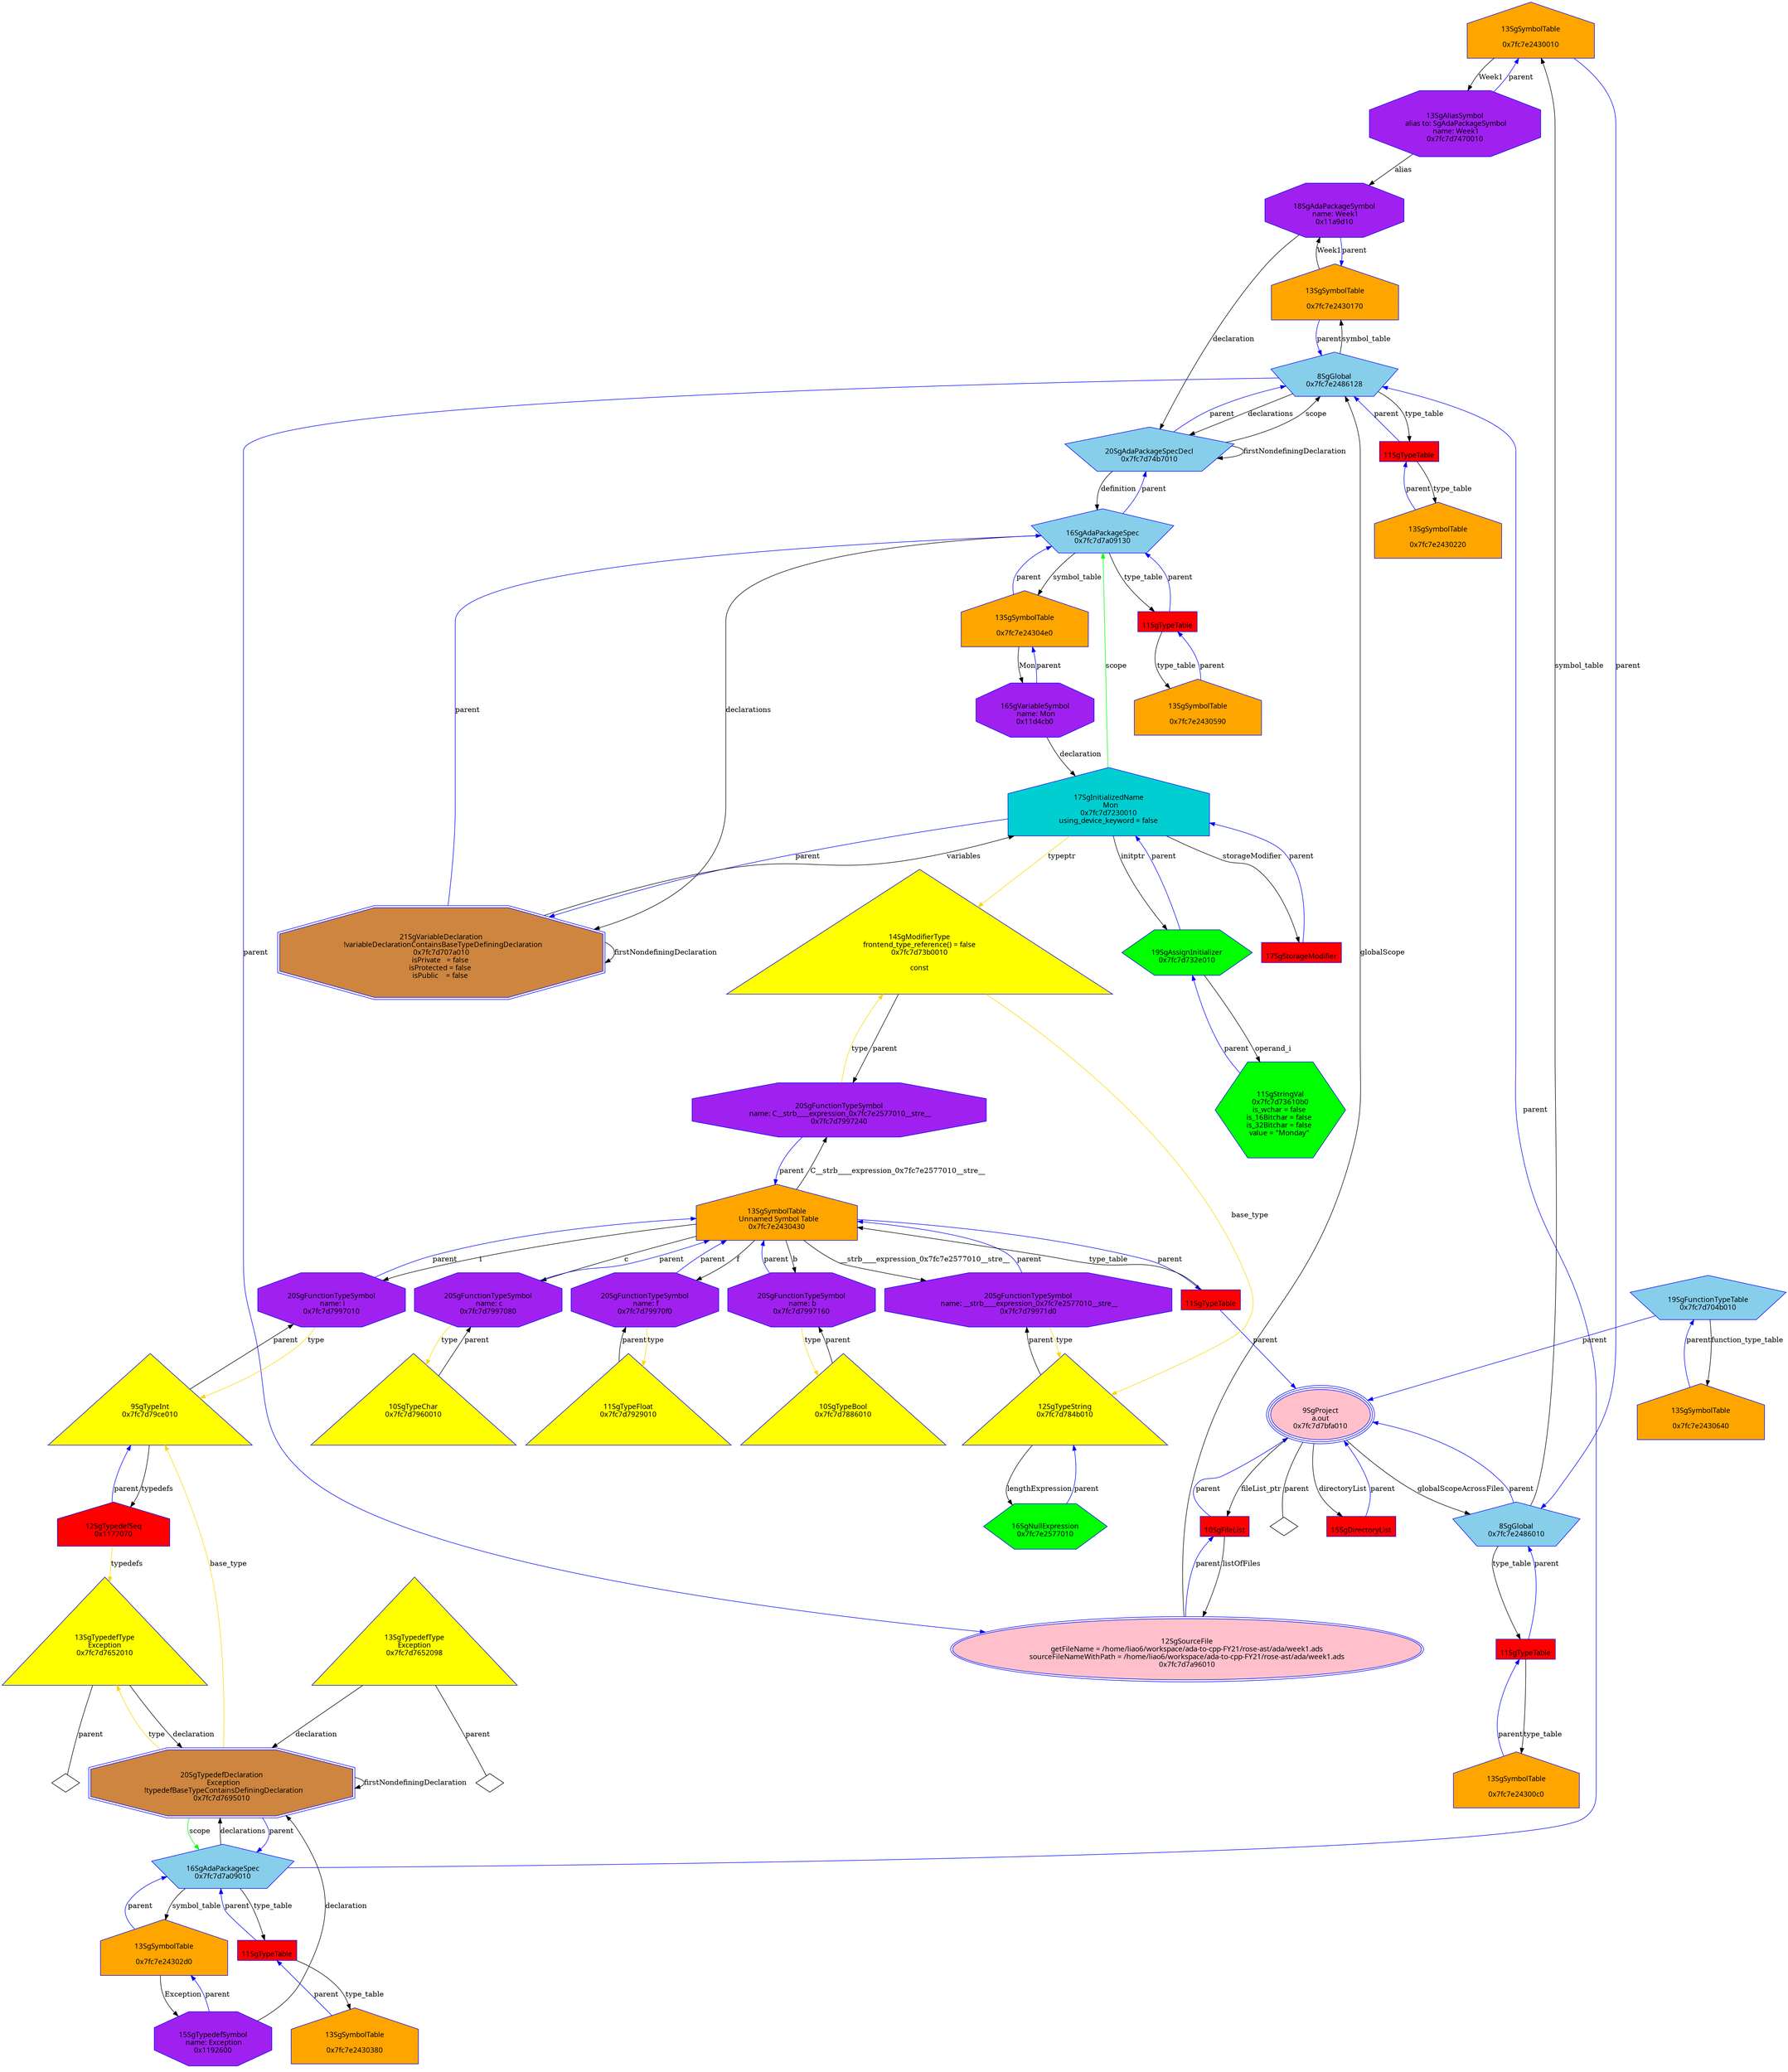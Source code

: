 digraph "Gweek1.ads.dot" {
"0x7fc7e2430010"[label="\n13SgSymbolTable\n  \n  0x7fc7e2430010  " shape=house,regular=0,URL="\N",tooltip="more info at \N",sides=5,peripheries=1,color="blue",fillcolor=orange,fontname="7x13bold",fontcolor=black,style=filled];
"0x7fc7e2430010" -> "0x7fc7d7470010"[label="Week1" dir=forward ];
"0x7fc7e2430010" -> "0x7fc7e2486010"[label="parent" color="blue" dir=forward ];
"0x7fc7e24300c0"[label="\n13SgSymbolTable\n  \n  0x7fc7e24300c0  " shape=house,regular=0,URL="\N",tooltip="more info at \N",sides=5,peripheries=1,color="blue",fillcolor=orange,fontname="7x13bold",fontcolor=black,style=filled];
"0x7fc7e24300c0" -> "0x10d49c0"[label="parent" color="blue" dir=forward ];
"0x7fc7e2430170"[label="\n13SgSymbolTable\n  \n  0x7fc7e2430170  " shape=house,regular=0,URL="\N",tooltip="more info at \N",sides=5,peripheries=1,color="blue",fillcolor=orange,fontname="7x13bold",fontcolor=black,style=filled];
"0x7fc7e2430170" -> "0x11a9d10"[label="Week1" dir=forward ];
"0x7fc7e2430170" -> "0x7fc7e2486128"[label="parent" color="blue" dir=forward ];
"0x7fc7e2430220"[label="\n13SgSymbolTable\n  \n  0x7fc7e2430220  " shape=house,regular=0,URL="\N",tooltip="more info at \N",sides=5,peripheries=1,color="blue",fillcolor=orange,fontname="7x13bold",fontcolor=black,style=filled];
"0x7fc7e2430220" -> "0x10d49e8"[label="parent" color="blue" dir=forward ];
"0x7fc7e24302d0"[label="\n13SgSymbolTable\n  \n  0x7fc7e24302d0  " shape=house,regular=0,URL="\N",tooltip="more info at \N",sides=5,peripheries=1,color="blue",fillcolor=orange,fontname="7x13bold",fontcolor=black,style=filled];
"0x7fc7e24302d0" -> "0x1192600"[label="Exception" dir=forward ];
"0x7fc7e24302d0" -> "0x7fc7d7a09010"[label="parent" color="blue" dir=forward ];
"0x7fc7e2430380"[label="\n13SgSymbolTable\n  \n  0x7fc7e2430380  " shape=house,regular=0,URL="\N",tooltip="more info at \N",sides=5,peripheries=1,color="blue",fillcolor=orange,fontname="7x13bold",fontcolor=black,style=filled];
"0x7fc7e2430380" -> "0x10d4a10"[label="parent" color="blue" dir=forward ];
"0x7fc7e2430430"[label="\n13SgSymbolTable\n  Unnamed Symbol Table\n  0x7fc7e2430430  " shape=house,regular=0,URL="\N",tooltip="more info at \N",sides=5,peripheries=1,color="blue",fillcolor=orange,fontname="7x13bold",fontcolor=black,style=filled];
"0x7fc7e2430430" -> "0x7fc7d7997240"[label="C__strb____expression_0x7fc7e2577010__stre__" dir=forward ];
"0x7fc7e2430430" -> "0x7fc7d79971d0"[label="__strb____expression_0x7fc7e2577010__stre__" dir=forward ];
"0x7fc7e2430430" -> "0x7fc7d7997160"[label="b" dir=forward ];
"0x7fc7e2430430" -> "0x7fc7d79970f0"[label="f" dir=forward ];
"0x7fc7e2430430" -> "0x7fc7d7997080"[label="c" dir=forward ];
"0x7fc7e2430430" -> "0x7fc7d7997010"[label="i" dir=forward ];
"0x7fc7e2430430" -> "0x10d4a38"[label="parent" color="blue" dir=forward ];
"0x7fc7e24304e0"[label="\n13SgSymbolTable\n  \n  0x7fc7e24304e0  " shape=house,regular=0,URL="\N",tooltip="more info at \N",sides=5,peripheries=1,color="blue",fillcolor=orange,fontname="7x13bold",fontcolor=black,style=filled];
"0x7fc7e24304e0" -> "0x11d4cb0"[label="Mon" dir=forward ];
"0x7fc7e24304e0" -> "0x7fc7d7a09130"[label="parent" color="blue" dir=forward ];
"0x7fc7e2430590"[label="\n13SgSymbolTable\n  \n  0x7fc7e2430590  " shape=house,regular=0,URL="\N",tooltip="more info at \N",sides=5,peripheries=1,color="blue",fillcolor=orange,fontname="7x13bold",fontcolor=black,style=filled];
"0x7fc7e2430590" -> "0x10d4a60"[label="parent" color="blue" dir=forward ];
"0x7fc7e2430640"[label="\n13SgSymbolTable\n  \n  0x7fc7e2430640  " shape=house,regular=0,URL="\N",tooltip="more info at \N",sides=5,peripheries=1,color="blue",fillcolor=orange,fontname="7x13bold",fontcolor=black,style=filled];
"0x7fc7e2430640" -> "0x7fc7d704b010"[label="parent" color="blue" dir=forward ];
"0x11c1420"[label="\n17SgStorageModifier" shape=polygon,regular=0,URL="\N",tooltip="more info at \N",sides=4,peripheries=1,color="blue",fillcolor=red,fontname="7x13bold",fontcolor=black,style=filled];
"0x11c1420" -> "0x7fc7d7230010"[label="parent" color="blue" dir=forward ];
"0x7fc7d7a96010"[label="\n12SgSourceFile\n  getFileName = /home/liao6/workspace/ada-to-cpp-FY21/rose-ast/ada/week1.ads  \n  sourceFileNameWithPath = /home/liao6/workspace/ada-to-cpp-FY21/rose-ast/ada/week1.ads  \n  0x7fc7d7a96010  " shape=ellipse,regular=0,URL="\N",tooltip="more info at \N",sides=5,peripheries=2,color="blue",fillcolor=pink,fontname="7x13bold",fontcolor=black,style=filled];
"0x7fc7d7a96010" -> "0x7fc7e2486128"[label="globalScope" dir=forward ];
"0x7fc7d7a96010" -> "0x1099f60"[label="parent" color="blue" dir=forward ];
"0x1099f60"[label="\n10SgFileList" shape=polygon,regular=0,URL="\N",tooltip="more info at \N",sides=4,peripheries=1,color="blue",fillcolor=red,fontname="7x13bold",fontcolor=black,style=filled];
"0x1099f60" -> "0x7fc7d7a96010"[label="listOfFiles" dir=forward ];
"0x1099f60" -> "0x7fc7d7bfa010"[label="parent" color="blue" dir=forward ];
"0x10b9370"[label="\n15SgDirectoryList" shape=polygon,regular=0,URL="\N",tooltip="more info at \N",sides=4,peripheries=1,color="blue",fillcolor=red,fontname="7x13bold",fontcolor=black,style=filled];
"0x10b9370" -> "0x7fc7d7bfa010"[label="parent" color="blue" dir=forward ];
"0x7fc7d7bfa010"[label="\n9SgProject\n  a.out  \n  0x7fc7d7bfa010  " shape=ellipse,regular=0,URL="\N",tooltip="more info at \N",sides=5,peripheries=3,color="blue",fillcolor=pink,fontname="7x13bold",fontcolor=black,style=filled];
"0x7fc7d7bfa010" -> "0x1099f60"[label="fileList_ptr" dir=forward ];
"0x7fc7d7bfa010" -> "0x10b9370"[label="directoryList" dir=forward ];
"0x7fc7d7bfa010" -> "0x7fc7e2486010"[label="globalScopeAcrossFiles" dir=forward ];
"0x7fc7d7bfa010" -> "0x7fc7d7bfa010__parent__null"[label="parent" dir=none ];
"0x7fc7d7bfa010__parent__null"[label="" shape=diamond ];
"0x1177070"[label="\n12SgTypedefSeq\n  0x1177070  " shape=house,regular=0,URL="\N",tooltip="more info at \N",sides=5,peripheries=1,color="blue",fillcolor=red,fontname="7x13bold",fontcolor=black,style=filled];
"0x1177070" -> "0x7fc7d7652010"[label="typedefs" color="gold1" dir=forward ];
"0x1177070" -> "0x7fc7d79ce010"[label="parent" color="blue" dir=forward ];
"0x10d49c0"[label="\n11SgTypeTable" shape=polygon,regular=0,URL="\N",tooltip="more info at \N",sides=4,peripheries=1,color="blue",fillcolor=red,fontname="7x13bold",fontcolor=black,style=filled];
"0x10d49c0" -> "0x7fc7e24300c0"[label="type_table" dir=forward ];
"0x10d49c0" -> "0x7fc7e2486010"[label="parent" color="blue" dir=forward ];
"0x10d49e8"[label="\n11SgTypeTable" shape=polygon,regular=0,URL="\N",tooltip="more info at \N",sides=4,peripheries=1,color="blue",fillcolor=red,fontname="7x13bold",fontcolor=black,style=filled];
"0x10d49e8" -> "0x7fc7e2430220"[label="type_table" dir=forward ];
"0x10d49e8" -> "0x7fc7e2486128"[label="parent" color="blue" dir=forward ];
"0x10d4a10"[label="\n11SgTypeTable" shape=polygon,regular=0,URL="\N",tooltip="more info at \N",sides=4,peripheries=1,color="blue",fillcolor=red,fontname="7x13bold",fontcolor=black,style=filled];
"0x10d4a10" -> "0x7fc7e2430380"[label="type_table" dir=forward ];
"0x10d4a10" -> "0x7fc7d7a09010"[label="parent" color="blue" dir=forward ];
"0x10d4a38"[label="\n11SgTypeTable" shape=polygon,regular=0,URL="\N",tooltip="more info at \N",sides=4,peripheries=1,color="blue",fillcolor=red,fontname="7x13bold",fontcolor=black,style=filled];
"0x10d4a38" -> "0x7fc7e2430430"[label="type_table" dir=forward ];
"0x10d4a38" -> "0x7fc7d7bfa010"[label="parent" color="blue" dir=forward ];
"0x10d4a60"[label="\n11SgTypeTable" shape=polygon,regular=0,URL="\N",tooltip="more info at \N",sides=4,peripheries=1,color="blue",fillcolor=red,fontname="7x13bold",fontcolor=black,style=filled];
"0x10d4a60" -> "0x7fc7e2430590"[label="type_table" dir=forward ];
"0x10d4a60" -> "0x7fc7d7a09130"[label="parent" color="blue" dir=forward ];
"0x7fc7d7960010"[label="\n10SgTypeChar\n  0x7fc7d7960010  \n   \n   " shape=polygon,regular=0,URL="\N",tooltip="more info at \N",sides=3,peripheries=1,color="blue",fillcolor=yellow,fontname="7x13bold",fontcolor=black,style=filled];
"0x7fc7d7960010" -> "0x7fc7d7997080"[label="parent" dir=forward ];
"0x7fc7d79ce010"[label="\n9SgTypeInt\n  0x7fc7d79ce010  \n   \n   " shape=polygon,regular=0,URL="\N",tooltip="more info at \N",sides=3,peripheries=1,color="blue",fillcolor=yellow,fontname="7x13bold",fontcolor=black,style=filled];
"0x7fc7d79ce010" -> "0x1177070"[label="typedefs" dir=forward ];
"0x7fc7d79ce010" -> "0x7fc7d7997010"[label="parent" dir=forward ];
"0x7fc7d7929010"[label="\n11SgTypeFloat\n  0x7fc7d7929010  \n   \n   " shape=polygon,regular=0,URL="\N",tooltip="more info at \N",sides=3,peripheries=1,color="blue",fillcolor=yellow,fontname="7x13bold",fontcolor=black,style=filled];
"0x7fc7d7929010" -> "0x7fc7d79970f0"[label="parent" dir=forward ];
"0x7fc7d784b010"[label="\n12SgTypeString\n  0x7fc7d784b010  \n   \n   " shape=polygon,regular=0,URL="\N",tooltip="more info at \N",sides=3,peripheries=1,color="blue",fillcolor=yellow,fontname="7x13bold",fontcolor=black,style=filled];
"0x7fc7d784b010" -> "0x7fc7e2577010"[label="lengthExpression" dir=forward ];
"0x7fc7d784b010" -> "0x7fc7d79971d0"[label="parent" dir=forward ];
"0x7fc7d7886010"[label="\n10SgTypeBool\n  0x7fc7d7886010  \n   \n   " shape=polygon,regular=0,URL="\N",tooltip="more info at \N",sides=3,peripheries=1,color="blue",fillcolor=yellow,fontname="7x13bold",fontcolor=black,style=filled];
"0x7fc7d7886010" -> "0x7fc7d7997160"[label="parent" dir=forward ];
"0x7fc7d7652010"[label="\n13SgTypedefType\nException\n  0x7fc7d7652010  \n   \n   " shape=polygon,regular=0,URL="\N",tooltip="more info at \N",sides=3,peripheries=1,color="blue",fillcolor=yellow,fontname="7x13bold",fontcolor=black,style=filled];
"0x7fc7d7652010" -> "0x7fc7d7695010"[label="declaration" dir=forward ];
"0x7fc7d7652010" -> "0x7fc7d7652010__parent__null"[label="parent" dir=none ];
"0x7fc7d7652010__parent__null"[label="" shape=diamond ];
"0x7fc7d7652098"[label="\n13SgTypedefType\nException\n  0x7fc7d7652098  \n   \n   " shape=polygon,regular=0,URL="\N",tooltip="more info at \N",sides=3,peripheries=1,color="blue",fillcolor=yellow,fontname="7x13bold",fontcolor=black,style=filled];
"0x7fc7d7652098" -> "0x7fc7d7695010"[label="declaration" dir=forward ];
"0x7fc7d7652098" -> "0x7fc7d7652098__parent__null"[label="parent" dir=none ];
"0x7fc7d7652098__parent__null"[label="" shape=diamond ];
"0x7fc7d73b0010"[label="\n14SgModifierType\n    frontend_type_reference() = false    \n  0x7fc7d73b0010  \n   \n const \n   " shape=polygon,regular=0,URL="\N",tooltip="more info at \N",sides=3,peripheries=1,color="blue",fillcolor=yellow,fontname="7x13bold",fontcolor=black,style=filled];
"0x7fc7d73b0010" -> "0x7fc7d784b010"[label="base_type" color="gold1" dir=forward ];
"0x7fc7d73b0010" -> "0x7fc7d7997240"[label="parent" dir=forward ];
"0x7fc7e2486010"[label="\n8SgGlobal\n  0x7fc7e2486010  " shape=polygon,regular=0,URL="\N",tooltip="more info at \N",sides=5,peripheries=1,color="blue",fillcolor=skyblue,fontname="7x13bold",fontcolor=black,style=filled];
"0x7fc7e2486010" -> "0x7fc7e2430010"[label="symbol_table" dir=forward ];
"0x7fc7e2486010" -> "0x10d49c0"[label="type_table" dir=forward ];
"0x7fc7e2486010" -> "0x7fc7d7bfa010"[label="parent" color="blue" dir=forward ];
"0x7fc7e2486128"[label="\n8SgGlobal\n  0x7fc7e2486128  " shape=polygon,regular=0,URL="\N",tooltip="more info at \N",sides=5,peripheries=1,color="blue",fillcolor=skyblue,fontname="7x13bold",fontcolor=black,style=filled];
"0x7fc7e2486128" -> "0x7fc7d74b7010"[label="declarations" dir=forward ];
"0x7fc7e2486128" -> "0x7fc7e2430170"[label="symbol_table" dir=forward ];
"0x7fc7e2486128" -> "0x10d49e8"[label="type_table" dir=forward ];
"0x7fc7e2486128" -> "0x7fc7d7a96010"[label="parent" color="blue" dir=forward ];
"0x7fc7d704b010"[label="\n19SgFunctionTypeTable\n  0x7fc7d704b010  " shape=polygon,regular=0,URL="\N",tooltip="more info at \N",sides=5,peripheries=1,color="blue",fillcolor=skyblue,fontname="7x13bold",fontcolor=black,style=filled];
"0x7fc7d704b010" -> "0x7fc7e2430640"[label="function_type_table" dir=forward ];
"0x7fc7d704b010" -> "0x7fc7d7bfa010"[label="parent" color="blue" dir=forward ];
"0x7fc7d7695010"[label="\n20SgTypedefDeclaration\n  Exception\n  !typedefBaseTypeContainsDefiningDeclaration\n  0x7fc7d7695010  " shape=polygon,regular=0,URL="\N",tooltip="more info at \N",sides=8,peripheries=2,color="blue",fillcolor=peru,fontname="7x13bold",fontcolor=black,style=filled];
"0x7fc7d7695010" -> "0x7fc7d79ce010"[label="base_type" color="gold1" dir=forward ];
"0x7fc7d7695010" -> "0x7fc7d7652010"[label="type" color="gold1" dir=forward ];
"0x7fc7d7695010" -> "0x7fc7d7a09010"[label="scope" color="green" dir=forward ];
"0x7fc7d7695010" -> "0x7fc7d7695010"[label="firstNondefiningDeclaration" dir=forward ];
"0x7fc7d7695010" -> "0x7fc7d7a09010"[label="parent" color="blue" dir=forward ];
"0x7fc7d707a010"[label="\n21SgVariableDeclaration\n  !variableDeclarationContainsBaseTypeDefiningDeclaration\n  0x7fc7d707a010  \n isPrivate   = false  \n isProtected = false  \n isPublic    = false  " shape=polygon,regular=0,URL="\N",tooltip="more info at \N",sides=8,peripheries=2,color="blue",fillcolor=peru,fontname="7x13bold",fontcolor=black,style=filled];
"0x7fc7d707a010" -> "0x7fc7d7230010"[label="variables" dir=forward ];
"0x7fc7d707a010" -> "0x7fc7d707a010"[label="firstNondefiningDeclaration" dir=forward ];
"0x7fc7d707a010" -> "0x7fc7d7a09130"[label="parent" color="blue" dir=forward ];
"0x7fc7d7a09010"[label="\n16SgAdaPackageSpec\n  0x7fc7d7a09010  " shape=polygon,regular=0,URL="\N",tooltip="more info at \N",sides=5,peripheries=1,color="blue",fillcolor=skyblue,fontname="7x13bold",fontcolor=black,style=filled];
"0x7fc7d7a09010" -> "0x7fc7d7695010"[label="declarations" dir=forward ];
"0x7fc7d7a09010" -> "0x7fc7e24302d0"[label="symbol_table" dir=forward ];
"0x7fc7d7a09010" -> "0x10d4a10"[label="type_table" dir=forward ];
"0x7fc7d7a09010" -> "0x7fc7e2486128"[label="parent" color="blue" dir=forward ];
"0x7fc7d7a09130"[label="\n16SgAdaPackageSpec\n  0x7fc7d7a09130  " shape=polygon,regular=0,URL="\N",tooltip="more info at \N",sides=5,peripheries=1,color="blue",fillcolor=skyblue,fontname="7x13bold",fontcolor=black,style=filled];
"0x7fc7d7a09130" -> "0x7fc7d707a010"[label="declarations" dir=forward ];
"0x7fc7d7a09130" -> "0x7fc7e24304e0"[label="symbol_table" dir=forward ];
"0x7fc7d7a09130" -> "0x10d4a60"[label="type_table" dir=forward ];
"0x7fc7d7a09130" -> "0x7fc7d74b7010"[label="parent" color="blue" dir=forward ];
"0x7fc7d74b7010"[label="\n20SgAdaPackageSpecDecl\n  0x7fc7d74b7010  " shape=polygon,regular=0,URL="\N",tooltip="more info at \N",sides=5,peripheries=1,color="blue",fillcolor=skyblue,fontname="7x13bold",fontcolor=black,style=filled];
"0x7fc7d74b7010" -> "0x7fc7d7a09130"[label="definition" dir=forward ];
"0x7fc7d74b7010" -> "0x7fc7e2486128"[label="scope" dir=forward ];
"0x7fc7d74b7010" -> "0x7fc7d74b7010"[label="firstNondefiningDeclaration" dir=forward ];
"0x7fc7d74b7010" -> "0x7fc7e2486128"[label="parent" color="blue" dir=forward ];
"0x7fc7d732e010"[label="\n19SgAssignInitializer\n  0x7fc7d732e010  " shape=polygon,regular=0,URL="\N",tooltip="more info at \N",sides=6,peripheries=1,color="blue",fillcolor=green,fontname="7x13bold",fontcolor=black,style=filled];
"0x7fc7d732e010" -> "0x7fc7d73610b0"[label="operand_i" dir=forward ];
"0x7fc7d732e010" -> "0x7fc7d7230010"[label="parent" color="blue" dir=forward ];
"0x7fc7d73610b0"[label="\n11SgStringVal\n  0x7fc7d73610b0  \n is_wchar = false  \n is_16Bitchar = false  \n is_32Bitchar = false  \n value = \"Monday\"  " shape=polygon,regular=0,URL="\N",tooltip="more info at \N",sides=6,peripheries=1,color="blue",fillcolor=green,fontname="7x13bold",fontcolor=black,style=filled];
"0x7fc7d73610b0" -> "0x7fc7d732e010"[label="parent" color="blue" dir=forward ];
"0x7fc7e2577010"[label="\n16SgNullExpression\n  0x7fc7e2577010  " shape=polygon,regular=0,URL="\N",tooltip="more info at \N",sides=6,peripheries=1,color="blue",fillcolor=green,fontname="7x13bold",fontcolor=black,style=filled];
"0x7fc7e2577010" -> "0x7fc7d784b010"[label="parent" color="blue" dir=forward ];
"0x11d4cb0"[label="\n16SgVariableSymbol\n name: Mon\n  0x11d4cb0  " shape=polygon,regular=0,URL="\N",tooltip="more info at \N",sides=8,peripheries=1,color="blue",fillcolor=purple,fontname="7x13bold",fontcolor=black,style=filled];
"0x11d4cb0" -> "0x7fc7d7230010"[label="declaration" dir=forward ];
"0x11d4cb0" -> "0x7fc7e24304e0"[label="parent" color="blue" dir=forward ];
"0x7fc7d7997010"[label="\n20SgFunctionTypeSymbol\n name: i\n  0x7fc7d7997010  " shape=polygon,regular=0,URL="\N",tooltip="more info at \N",sides=8,peripheries=1,color="blue",fillcolor=purple,fontname="7x13bold",fontcolor=black,style=filled];
"0x7fc7d7997010" -> "0x7fc7d79ce010"[label="type" color="gold1" dir=forward ];
"0x7fc7d7997010" -> "0x7fc7e2430430"[label="parent" color="blue" dir=forward ];
"0x7fc7d7997080"[label="\n20SgFunctionTypeSymbol\n name: c\n  0x7fc7d7997080  " shape=polygon,regular=0,URL="\N",tooltip="more info at \N",sides=8,peripheries=1,color="blue",fillcolor=purple,fontname="7x13bold",fontcolor=black,style=filled];
"0x7fc7d7997080" -> "0x7fc7d7960010"[label="type" color="gold1" dir=forward ];
"0x7fc7d7997080" -> "0x7fc7e2430430"[label="parent" color="blue" dir=forward ];
"0x7fc7d79970f0"[label="\n20SgFunctionTypeSymbol\n name: f\n  0x7fc7d79970f0  " shape=polygon,regular=0,URL="\N",tooltip="more info at \N",sides=8,peripheries=1,color="blue",fillcolor=purple,fontname="7x13bold",fontcolor=black,style=filled];
"0x7fc7d79970f0" -> "0x7fc7d7929010"[label="type" color="gold1" dir=forward ];
"0x7fc7d79970f0" -> "0x7fc7e2430430"[label="parent" color="blue" dir=forward ];
"0x7fc7d7997160"[label="\n20SgFunctionTypeSymbol\n name: b\n  0x7fc7d7997160  " shape=polygon,regular=0,URL="\N",tooltip="more info at \N",sides=8,peripheries=1,color="blue",fillcolor=purple,fontname="7x13bold",fontcolor=black,style=filled];
"0x7fc7d7997160" -> "0x7fc7d7886010"[label="type" color="gold1" dir=forward ];
"0x7fc7d7997160" -> "0x7fc7e2430430"[label="parent" color="blue" dir=forward ];
"0x7fc7d79971d0"[label="\n20SgFunctionTypeSymbol\n name: __strb____expression_0x7fc7e2577010__stre__\n  0x7fc7d79971d0  " shape=polygon,regular=0,URL="\N",tooltip="more info at \N",sides=8,peripheries=1,color="blue",fillcolor=purple,fontname="7x13bold",fontcolor=black,style=filled];
"0x7fc7d79971d0" -> "0x7fc7d784b010"[label="type" color="gold1" dir=forward ];
"0x7fc7d79971d0" -> "0x7fc7e2430430"[label="parent" color="blue" dir=forward ];
"0x7fc7d7997240"[label="\n20SgFunctionTypeSymbol\n name: C__strb____expression_0x7fc7e2577010__stre__\n  0x7fc7d7997240  " shape=polygon,regular=0,URL="\N",tooltip="more info at \N",sides=8,peripheries=1,color="blue",fillcolor=purple,fontname="7x13bold",fontcolor=black,style=filled];
"0x7fc7d7997240" -> "0x7fc7d73b0010"[label="type" color="gold1" dir=forward ];
"0x7fc7d7997240" -> "0x7fc7e2430430"[label="parent" color="blue" dir=forward ];
"0x1192600"[label="\n15SgTypedefSymbol\n name: Exception\n  0x1192600  " shape=polygon,regular=0,URL="\N",tooltip="more info at \N",sides=8,peripheries=1,color="blue",fillcolor=purple,fontname="7x13bold",fontcolor=black,style=filled];
"0x1192600" -> "0x7fc7d7695010"[label="declaration" dir=forward ];
"0x1192600" -> "0x7fc7e24302d0"[label="parent" color="blue" dir=forward ];
"0x7fc7d7470010"[label="\n13SgAliasSymbol\n alias to: SgAdaPackageSymbol\n name: Week1\n  0x7fc7d7470010  " shape=polygon,regular=0,URL="\N",tooltip="more info at \N",sides=8,peripheries=1,color="blue",fillcolor=purple,fontname="7x13bold",fontcolor=black,style=filled];
"0x7fc7d7470010" -> "0x11a9d10"[label="alias" dir=forward ];
"0x7fc7d7470010" -> "0x7fc7e2430010"[label="parent" color="blue" dir=forward ];
"0x11a9d10"[label="\n18SgAdaPackageSymbol\n name: Week1\n  0x11a9d10  " shape=polygon,regular=0,URL="\N",tooltip="more info at \N",sides=8,peripheries=1,color="blue",fillcolor=purple,fontname="7x13bold",fontcolor=black,style=filled];
"0x11a9d10" -> "0x7fc7d74b7010"[label="declaration" dir=forward ];
"0x11a9d10" -> "0x7fc7e2430170"[label="parent" color="blue" dir=forward ];
"0x7fc7d7230010"[label="\n17SgInitializedName\n  Mon\n  0x7fc7d7230010  \n  using_device_keyword = false  " shape=house,regular=0,URL="\N",tooltip="more info at \N",sides=5,peripheries=1,color="blue",fillcolor=darkturquoise,fontname="7x13bold",fontcolor=black,style=filled];
"0x7fc7d7230010" -> "0x7fc7d73b0010"[label="typeptr" color="gold1" dir=forward ];
"0x7fc7d7230010" -> "0x7fc7d732e010"[label="initptr" dir=forward ];
"0x7fc7d7230010" -> "0x11c1420"[label="storageModifier" dir=forward ];
"0x7fc7d7230010" -> "0x7fc7d7a09130"[label="scope" color="green" dir=forward ];
"0x7fc7d7230010" -> "0x7fc7d707a010"[label="parent" color="blue" dir=forward ];
}
